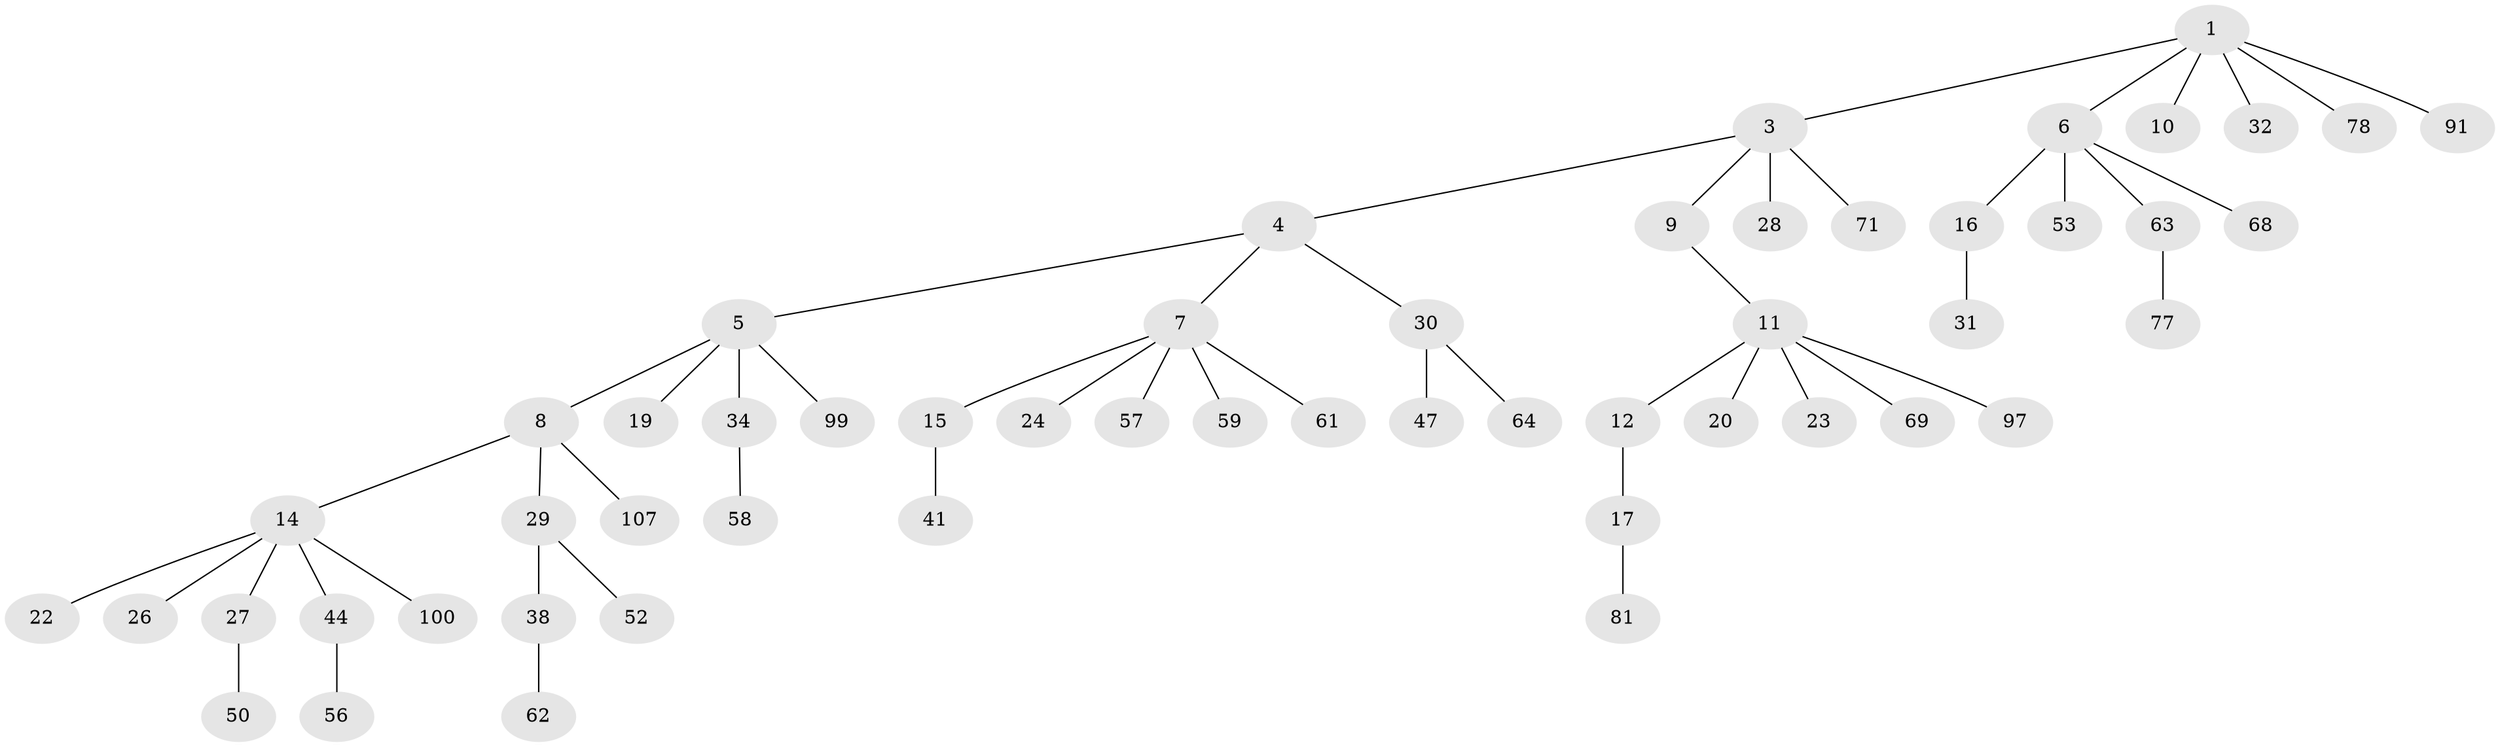 // original degree distribution, {6: 0.027522935779816515, 2: 0.25688073394495414, 5: 0.045871559633027525, 4: 0.05504587155963303, 1: 0.4954128440366973, 3: 0.11926605504587157}
// Generated by graph-tools (version 1.1) at 2025/15/03/09/25 04:15:26]
// undirected, 54 vertices, 53 edges
graph export_dot {
graph [start="1"]
  node [color=gray90,style=filled];
  1 [super="+2"];
  3;
  4;
  5;
  6 [super="+51"];
  7 [super="+39+49+13"];
  8 [super="+25+46"];
  9;
  10;
  11;
  12 [super="+35"];
  14 [super="+21+18"];
  15;
  16 [super="+55"];
  17;
  19;
  20 [super="+93"];
  22 [super="+65"];
  23 [super="+94"];
  24;
  26;
  27 [super="+37"];
  28 [super="+42"];
  29 [super="+33"];
  30 [super="+70+43"];
  31;
  32 [super="+40+54"];
  34 [super="+95"];
  38;
  41 [super="+73"];
  44 [super="+48+98+87"];
  47 [super="+60"];
  50;
  52;
  53 [super="+104"];
  56;
  57;
  58;
  59 [super="+66"];
  61;
  62;
  63;
  64 [super="+86"];
  68;
  69;
  71;
  77;
  78 [super="+88"];
  81;
  91;
  97;
  99;
  100;
  107;
  1 -- 3;
  1 -- 6;
  1 -- 10;
  1 -- 78;
  1 -- 91;
  1 -- 32;
  3 -- 4;
  3 -- 9;
  3 -- 28;
  3 -- 71;
  4 -- 5;
  4 -- 7;
  4 -- 30;
  5 -- 8;
  5 -- 19;
  5 -- 34;
  5 -- 99;
  6 -- 16;
  6 -- 63;
  6 -- 68;
  6 -- 53;
  7 -- 15;
  7 -- 59;
  7 -- 61;
  7 -- 24;
  7 -- 57;
  8 -- 14;
  8 -- 107;
  8 -- 29;
  9 -- 11;
  11 -- 12;
  11 -- 20;
  11 -- 23;
  11 -- 69;
  11 -- 97;
  12 -- 17;
  14 -- 100;
  14 -- 26;
  14 -- 22;
  14 -- 27;
  14 -- 44;
  15 -- 41;
  16 -- 31;
  17 -- 81;
  27 -- 50;
  29 -- 38;
  29 -- 52;
  30 -- 64;
  30 -- 47;
  34 -- 58;
  38 -- 62;
  44 -- 56;
  63 -- 77;
}
